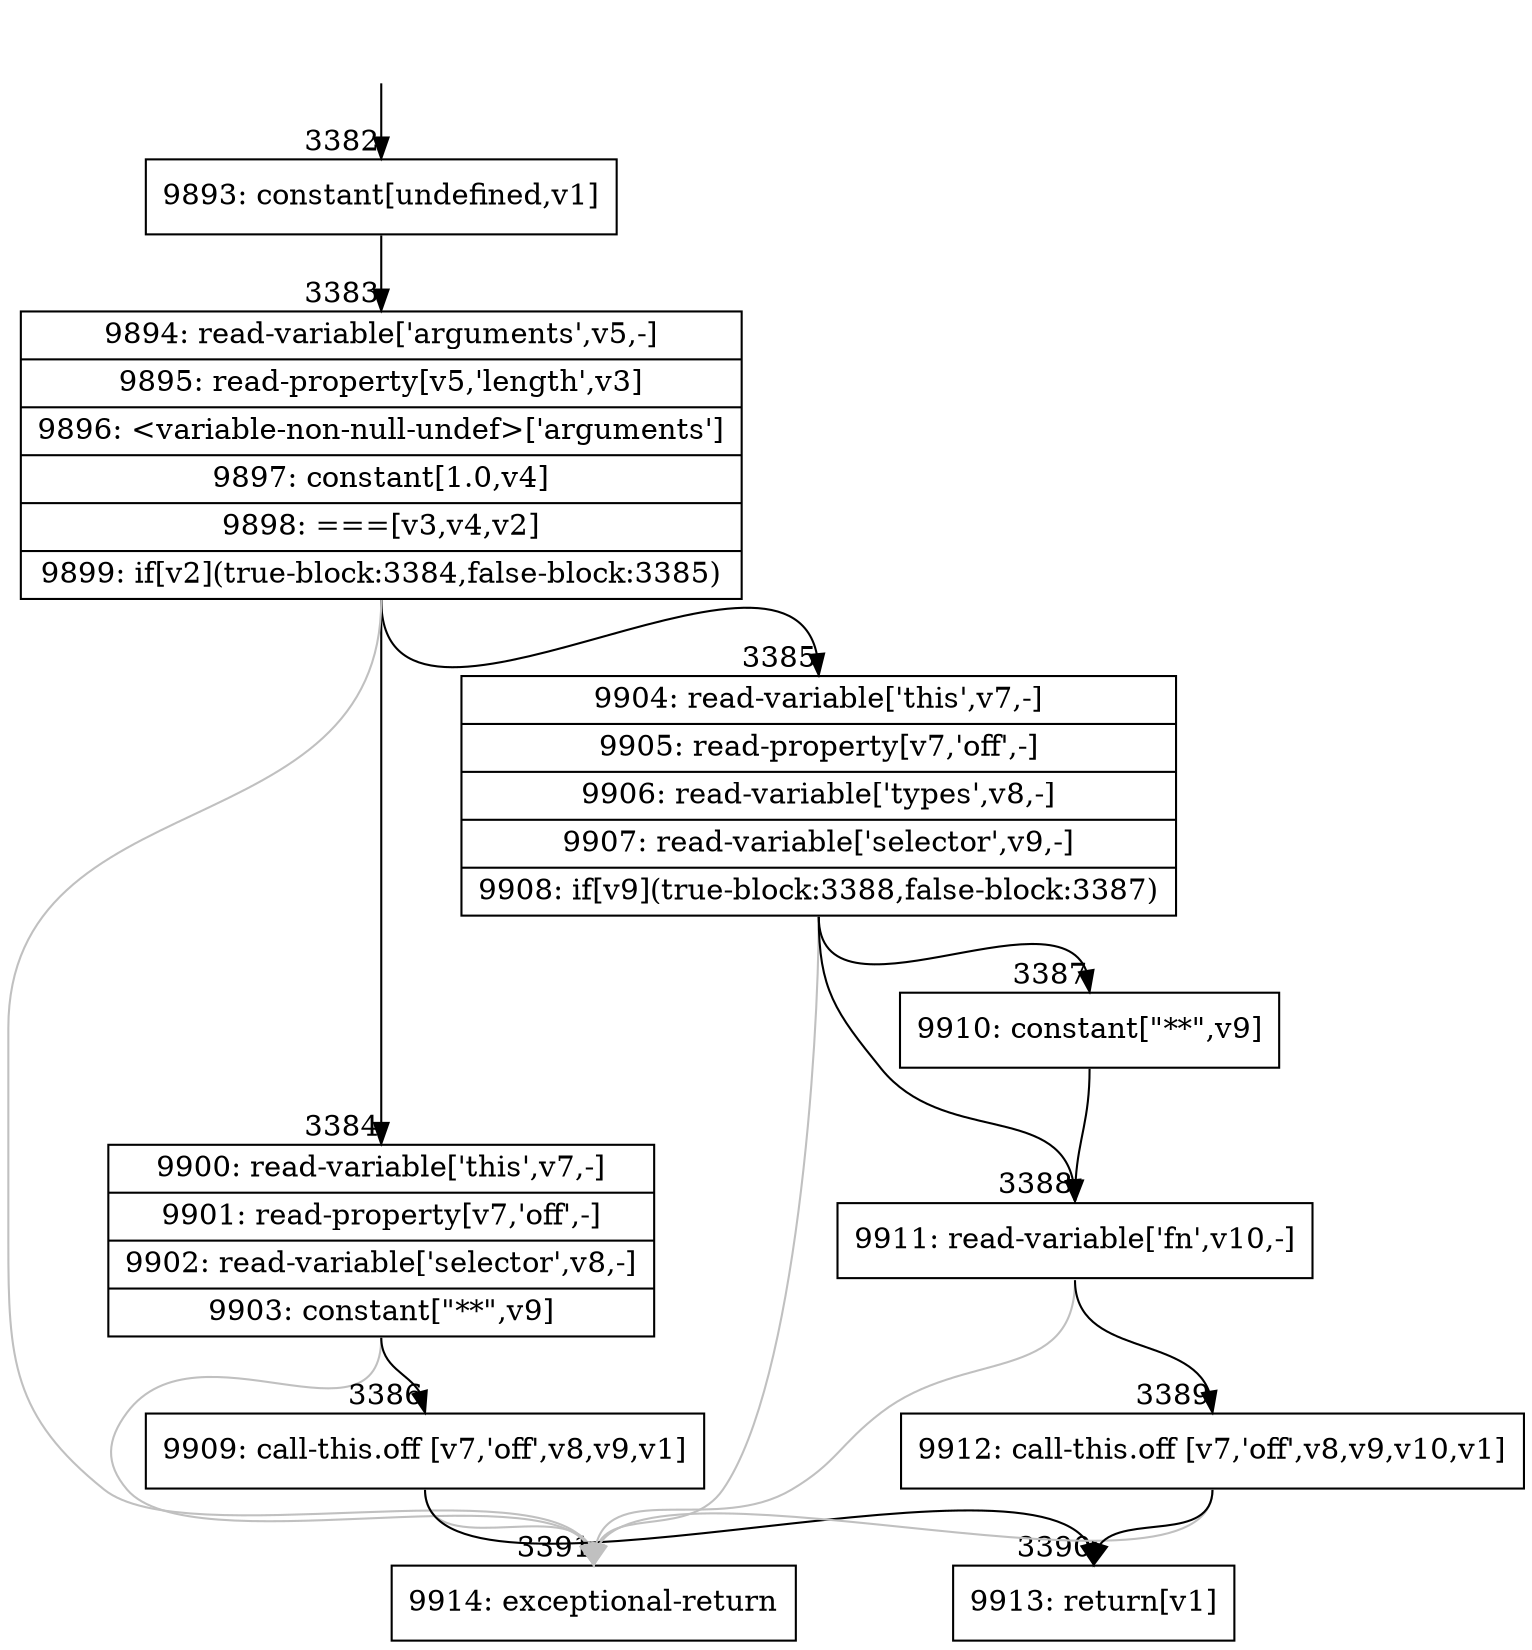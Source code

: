 digraph {
rankdir="TD"
BB_entry218[shape=none,label=""];
BB_entry218 -> BB3382 [tailport=s, headport=n, headlabel="    3382"]
BB3382 [shape=record label="{9893: constant[undefined,v1]}" ] 
BB3382 -> BB3383 [tailport=s, headport=n, headlabel="      3383"]
BB3383 [shape=record label="{9894: read-variable['arguments',v5,-]|9895: read-property[v5,'length',v3]|9896: \<variable-non-null-undef\>['arguments']|9897: constant[1.0,v4]|9898: ===[v3,v4,v2]|9899: if[v2](true-block:3384,false-block:3385)}" ] 
BB3383 -> BB3384 [tailport=s, headport=n, headlabel="      3384"]
BB3383 -> BB3385 [tailport=s, headport=n, headlabel="      3385"]
BB3383 -> BB3391 [tailport=s, headport=n, color=gray, headlabel="      3391"]
BB3384 [shape=record label="{9900: read-variable['this',v7,-]|9901: read-property[v7,'off',-]|9902: read-variable['selector',v8,-]|9903: constant[\"**\",v9]}" ] 
BB3384 -> BB3386 [tailport=s, headport=n, headlabel="      3386"]
BB3384 -> BB3391 [tailport=s, headport=n, color=gray]
BB3385 [shape=record label="{9904: read-variable['this',v7,-]|9905: read-property[v7,'off',-]|9906: read-variable['types',v8,-]|9907: read-variable['selector',v9,-]|9908: if[v9](true-block:3388,false-block:3387)}" ] 
BB3385 -> BB3388 [tailport=s, headport=n, headlabel="      3388"]
BB3385 -> BB3387 [tailport=s, headport=n, headlabel="      3387"]
BB3385 -> BB3391 [tailport=s, headport=n, color=gray]
BB3386 [shape=record label="{9909: call-this.off [v7,'off',v8,v9,v1]}" ] 
BB3386 -> BB3390 [tailport=s, headport=n, headlabel="      3390"]
BB3386 -> BB3391 [tailport=s, headport=n, color=gray]
BB3387 [shape=record label="{9910: constant[\"**\",v9]}" ] 
BB3387 -> BB3388 [tailport=s, headport=n]
BB3388 [shape=record label="{9911: read-variable['fn',v10,-]}" ] 
BB3388 -> BB3389 [tailport=s, headport=n, headlabel="      3389"]
BB3388 -> BB3391 [tailport=s, headport=n, color=gray]
BB3389 [shape=record label="{9912: call-this.off [v7,'off',v8,v9,v10,v1]}" ] 
BB3389 -> BB3390 [tailport=s, headport=n]
BB3389 -> BB3391 [tailport=s, headport=n, color=gray]
BB3390 [shape=record label="{9913: return[v1]}" ] 
BB3391 [shape=record label="{9914: exceptional-return}" ] 
//#$~ 3672
}
